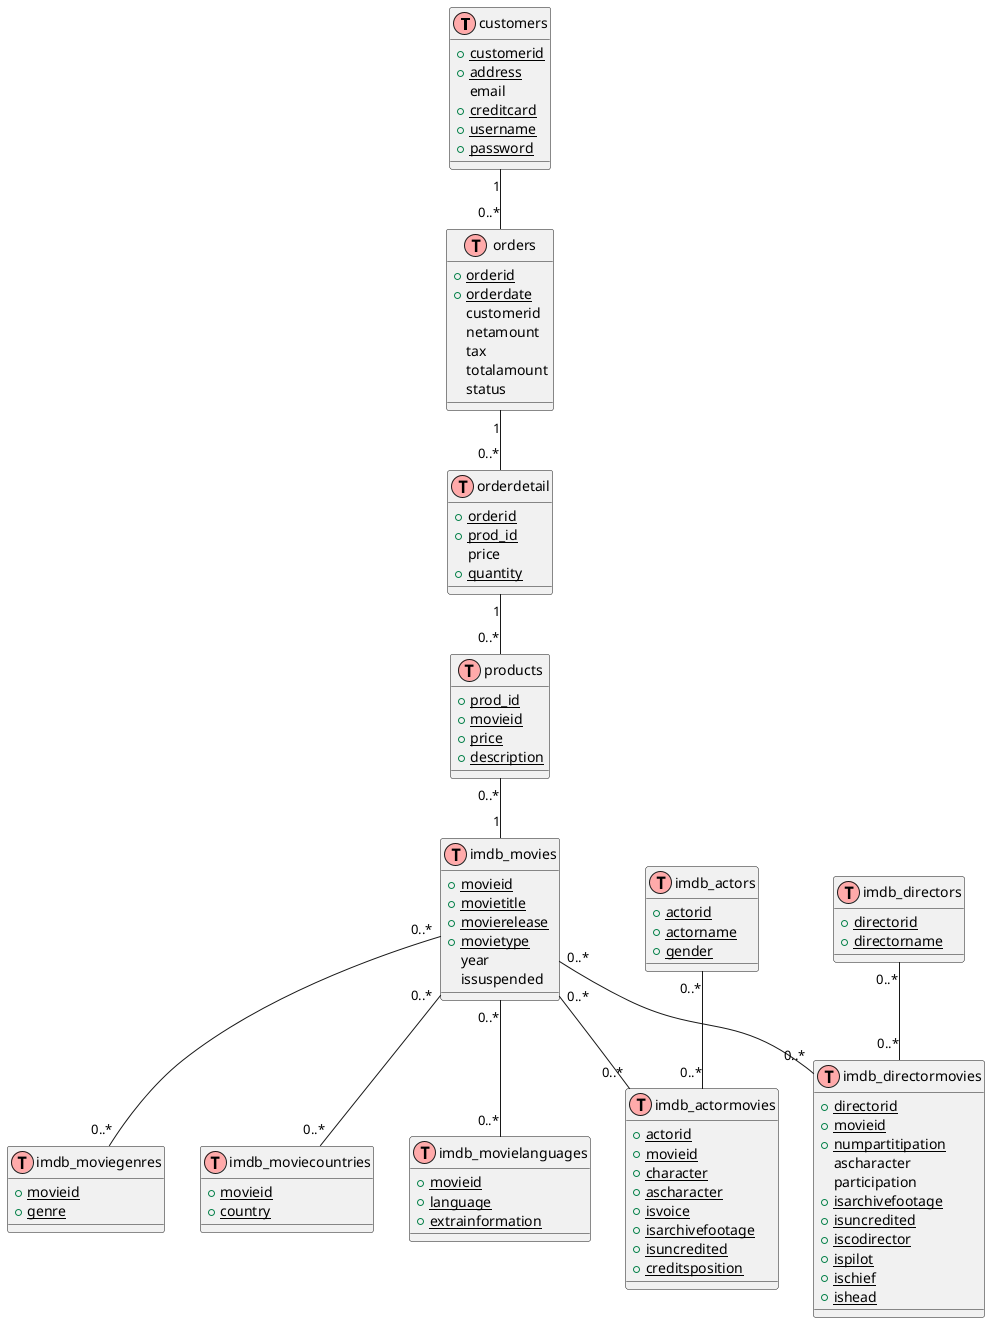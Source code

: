@startuml

!define Table(x) class x << (T,#FFAAAA) >>
!define PrimaryKey(x) <b>x</b>
!define NotNull(x) <u>x</u>

Table(customers) {
  + NotNull(customerid)
  + NotNull(address)
  email
  + NotNull(creditcard)
  + NotNull(username)
  + NotNull(password)
}

Table(orders) {
  + NotNull(orderid)
  + NotNull(orderdate)
  customerid
  netamount
  tax
  totalamount
  status
}

Table(orderdetail) {
  + NotNull(orderid)
  + NotNull(prod_id)
  price
  + NotNull(quantity)
}

Table(products) {
  + NotNull(prod_id)
  + NotNull(movieid)
  + NotNull(price)
  + NotNull(description)
}

Table(imdb_movies) {
  + NotNull(movieid)
  + NotNull(movietitle)
  + NotNull(movierelease)
  + NotNull(movietype)
  year
  issuspended
}

Table(imdb_moviegenres) {
  + NotNull(movieid)
  + NotNull(genre)
}

Table(imdb_moviecountries) {
  + NotNull(movieid)
  + NotNull(country)
}

Table(imdb_movielanguages) {
  + NotNull(movieid)
  + NotNull(language)
  + NotNull(extrainformation)
}

Table(imdb_actors) {
  + NotNull(actorid)
  + NotNull(actorname)
  + NotNull(gender)
}

Table(imdb_actormovies) {
  + NotNull(actorid)
  + NotNull(movieid)
  + NotNull(character)
  + NotNull(ascharacter)
  + NotNull(isvoice)
  + NotNull(isarchivefootage)
  + NotNull(isuncredited)
  + NotNull(creditsposition)
}

Table(imdb_directors) {
  + NotNull(directorid)
  + NotNull(directorname)
}

Table(imdb_directormovies) {
  + NotNull(directorid)
  + NotNull(movieid)
  + NotNull(numpartitipation)
  ascharacter
  participation
  + NotNull(isarchivefootage)
  + NotNull(isuncredited)
  + NotNull(iscodirector)
  + NotNull(ispilot)
  + NotNull(ischief)
  + NotNull(ishead)
}

customers "1" -- "0..*" orders
orders "1" -- "0..*" orderdetail
orderdetail "1" -- "0..*" products
products "0..*" -- "1" imdb_movies
imdb_movies "0..*" -- "0..*" imdb_moviegenres
imdb_movies "0..*" -- "0..*" imdb_moviecountries
imdb_movies "0..*" -- "0..*" imdb_movielanguages
imdb_movies "0..*" -- "0..*" imdb_actormovies
imdb_movies "0..*" -- "0..*" imdb_directormovies
imdb_actors "0..*" -- "0..*" imdb_actormovies
imdb_directors "0..*" -- "0..*" imdb_directormovies

@enduml
